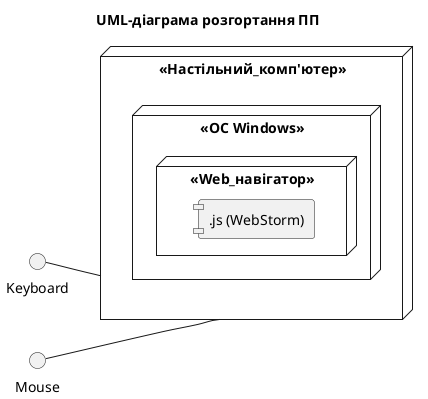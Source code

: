 @startuml

title UML-діаграма розгортання ПП

left to right direction

skinparam componentStyle uml1

node "<<Настільний_комп'ютер>>" as dk1 {
	node "<<ОС Windows>>" {
		node "<<Web_навігатор>>" {
			component [.js (WebStorm)]
		}
	}
}

interface Keyboard

interface Mouse

Keyboard -- dk1

Mouse -- dk1

@enduml
